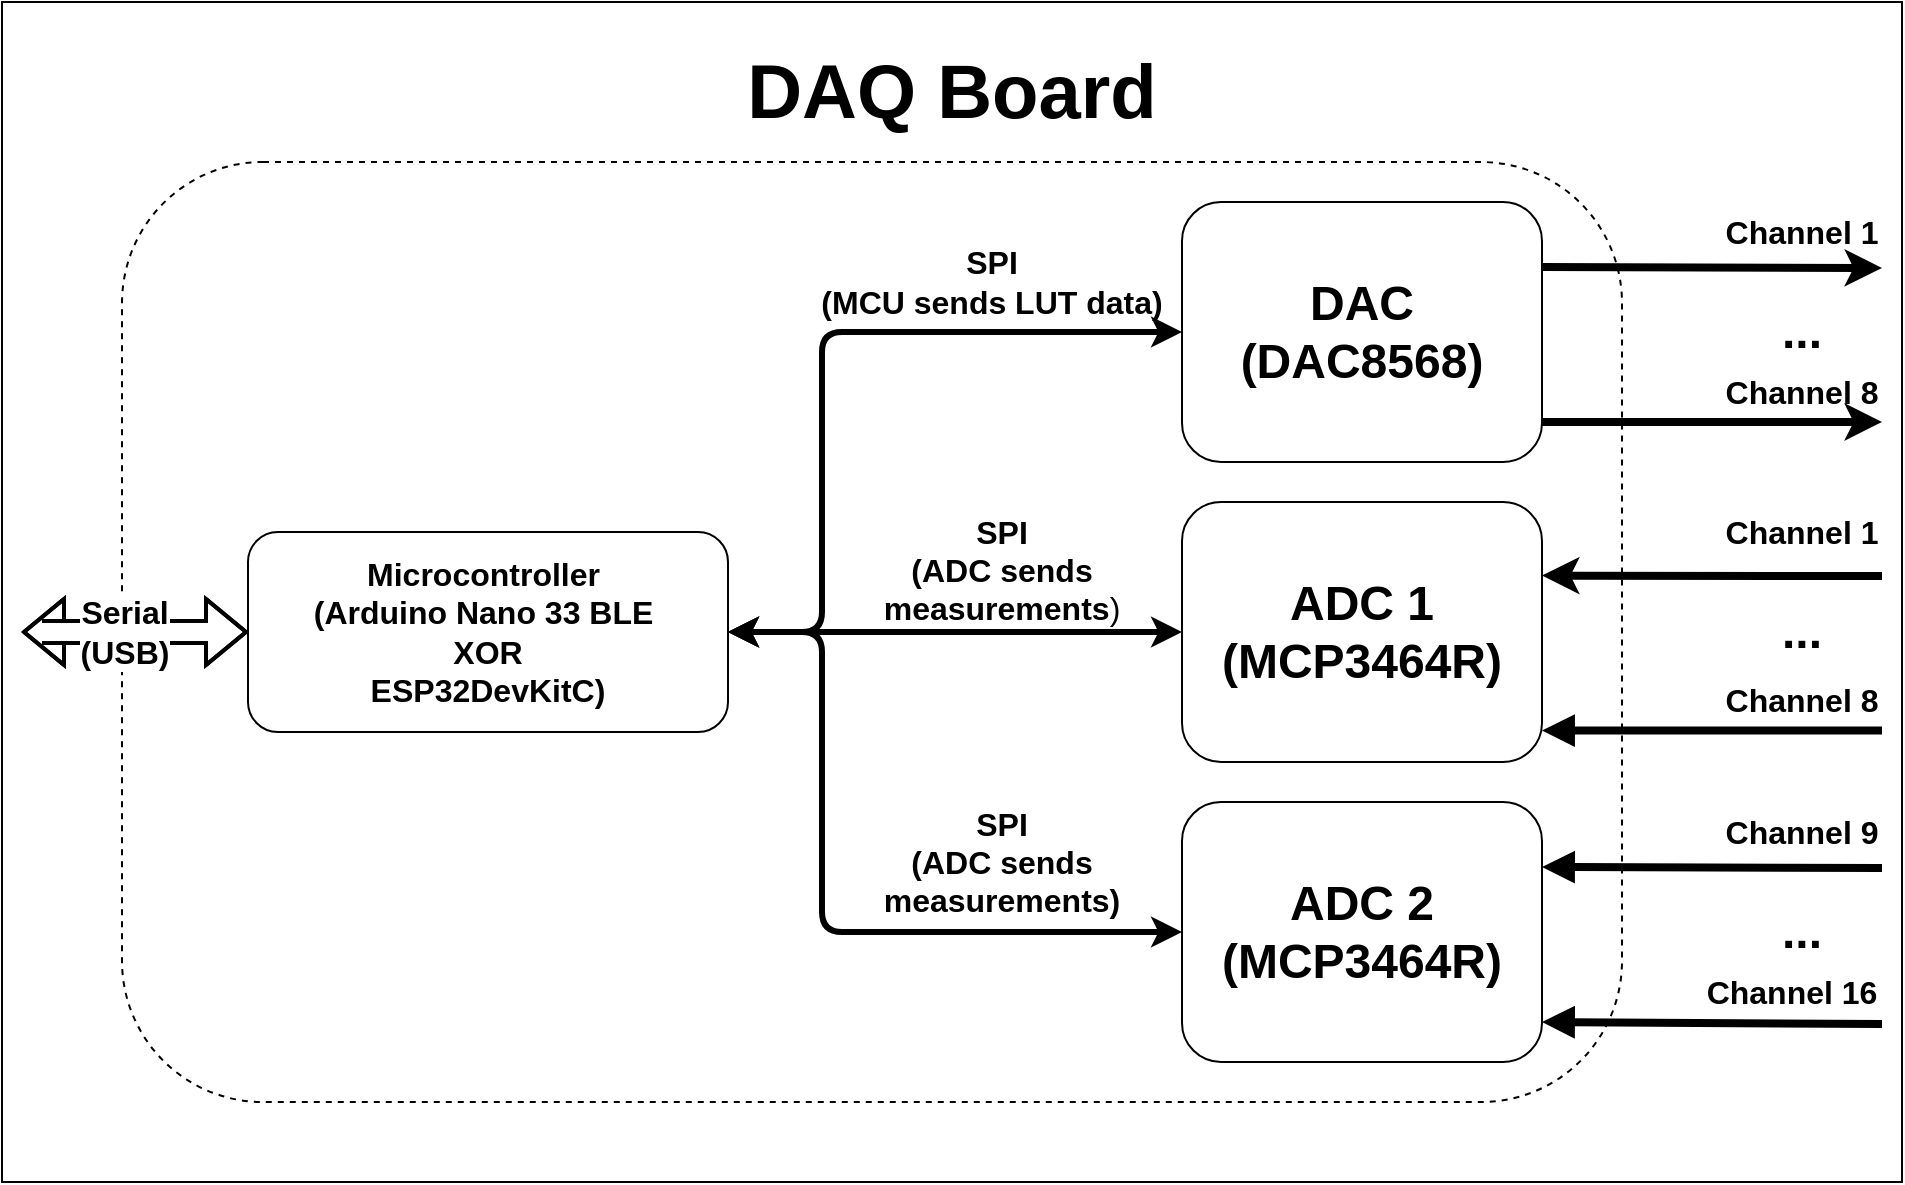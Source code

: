 <mxfile version="20.3.0" type="device"><diagram id="_Zj3t684TIMWJXiV3_MU" name="Page-1"><mxGraphModel dx="1221" dy="764" grid="1" gridSize="10" guides="1" tooltips="1" connect="1" arrows="1" fold="1" page="1" pageScale="1" pageWidth="827" pageHeight="1169" math="0" shadow="0"><root><mxCell id="0"/><mxCell id="1" parent="0"/><mxCell id="XH7I8SCoVPjoeCJLx_Ha-36" value="" style="rounded=0;whiteSpace=wrap;html=1;fontSize=24;" vertex="1" parent="1"><mxGeometry x="50" y="60" width="950" height="590" as="geometry"/></mxCell><mxCell id="XH7I8SCoVPjoeCJLx_Ha-34" value="" style="rounded=1;whiteSpace=wrap;html=1;fontSize=24;dashed=1;" vertex="1" parent="1"><mxGeometry x="110" y="140" width="750" height="470" as="geometry"/></mxCell><mxCell id="XH7I8SCoVPjoeCJLx_Ha-1" value="&lt;b style=&quot;font-size: 16px;&quot;&gt;Microcontroller&amp;nbsp;&lt;br&gt;(Arduino Nano 33 BLE&amp;nbsp;&lt;br&gt;XOR&lt;br&gt;ESP32DevKitC)&lt;/b&gt;" style="rounded=1;whiteSpace=wrap;html=1;" vertex="1" parent="1"><mxGeometry x="173" y="325" width="240" height="100" as="geometry"/></mxCell><mxCell id="XH7I8SCoVPjoeCJLx_Ha-3" value="" style="shape=flexArrow;endArrow=classic;startArrow=classic;html=1;rounded=0;fontSize=16;entryX=0;entryY=0.5;entryDx=0;entryDy=0;strokeWidth=2;" edge="1" parent="1" target="XH7I8SCoVPjoeCJLx_Ha-1"><mxGeometry width="100" height="100" relative="1" as="geometry"><mxPoint x="60" y="375" as="sourcePoint"/><mxPoint x="110" y="385" as="targetPoint"/><Array as="points"><mxPoint x="70" y="375"/></Array></mxGeometry></mxCell><mxCell id="XH7I8SCoVPjoeCJLx_Ha-4" value="&lt;b&gt;Serial&lt;br&gt;(USB)&lt;/b&gt;" style="edgeLabel;html=1;align=center;verticalAlign=middle;resizable=0;points=[];fontSize=16;" vertex="1" connectable="0" parent="XH7I8SCoVPjoeCJLx_Ha-3"><mxGeometry x="0.109" y="-1" relative="1" as="geometry"><mxPoint x="-12" y="-1" as="offset"/></mxGeometry></mxCell><mxCell id="XH7I8SCoVPjoeCJLx_Ha-5" value="&lt;font style=&quot;font-size: 24px;&quot;&gt;&lt;b&gt;DAC&lt;/b&gt;&lt;b&gt;&lt;br&gt;(DAC8568)&lt;br&gt;&lt;/b&gt;&lt;/font&gt;" style="rounded=1;whiteSpace=wrap;html=1;fontSize=16;" vertex="1" parent="1"><mxGeometry x="640" y="160" width="180" height="130" as="geometry"/></mxCell><mxCell id="XH7I8SCoVPjoeCJLx_Ha-6" value="&lt;font style=&quot;font-size: 24px;&quot;&gt;&lt;b&gt;ADC 1&lt;/b&gt;&lt;b&gt;&lt;br&gt;(MCP3464R)&lt;br&gt;&lt;/b&gt;&lt;/font&gt;" style="rounded=1;whiteSpace=wrap;html=1;fontSize=16;" vertex="1" parent="1"><mxGeometry x="640" y="310" width="180" height="130" as="geometry"/></mxCell><mxCell id="XH7I8SCoVPjoeCJLx_Ha-8" value="&lt;font style=&quot;font-size: 24px;&quot;&gt;&lt;b&gt;ADC 2&lt;br&gt;&lt;/b&gt;&lt;b&gt;(MCP3464R)&lt;br&gt;&lt;/b&gt;&lt;/font&gt;" style="rounded=1;whiteSpace=wrap;html=1;fontSize=16;" vertex="1" parent="1"><mxGeometry x="640" y="460" width="180" height="130" as="geometry"/></mxCell><mxCell id="XH7I8SCoVPjoeCJLx_Ha-10" value="" style="endArrow=classic;startArrow=classic;html=1;rounded=1;fontSize=16;exitX=1;exitY=0.5;exitDx=0;exitDy=0;entryX=0;entryY=0.5;entryDx=0;entryDy=0;strokeWidth=3;" edge="1" parent="1" source="XH7I8SCoVPjoeCJLx_Ha-1" target="XH7I8SCoVPjoeCJLx_Ha-5"><mxGeometry width="50" height="50" relative="1" as="geometry"><mxPoint x="440" y="500" as="sourcePoint"/><mxPoint x="490" y="450" as="targetPoint"/><Array as="points"><mxPoint x="460" y="375"/><mxPoint x="460" y="320"/><mxPoint x="460" y="225"/></Array></mxGeometry></mxCell><mxCell id="XH7I8SCoVPjoeCJLx_Ha-11" value="" style="endArrow=classic;startArrow=classic;html=1;rounded=1;fontSize=16;exitX=1;exitY=0.5;exitDx=0;exitDy=0;entryX=0;entryY=0.5;entryDx=0;entryDy=0;strokeWidth=3;" edge="1" parent="1" source="XH7I8SCoVPjoeCJLx_Ha-1" target="XH7I8SCoVPjoeCJLx_Ha-6"><mxGeometry width="50" height="50" relative="1" as="geometry"><mxPoint x="440" y="450" as="sourcePoint"/><mxPoint x="490" y="400" as="targetPoint"/></mxGeometry></mxCell><mxCell id="XH7I8SCoVPjoeCJLx_Ha-12" value="" style="endArrow=classic;startArrow=classic;html=1;rounded=1;fontSize=16;exitX=1;exitY=0.5;exitDx=0;exitDy=0;entryX=0;entryY=0.5;entryDx=0;entryDy=0;strokeWidth=3;" edge="1" parent="1" source="XH7I8SCoVPjoeCJLx_Ha-1" target="XH7I8SCoVPjoeCJLx_Ha-8"><mxGeometry width="50" height="50" relative="1" as="geometry"><mxPoint x="430" y="480" as="sourcePoint"/><mxPoint x="480" y="430" as="targetPoint"/><Array as="points"><mxPoint x="460" y="375"/><mxPoint x="460" y="525"/></Array></mxGeometry></mxCell><mxCell id="XH7I8SCoVPjoeCJLx_Ha-13" value="&lt;b&gt;SPI&lt;br&gt;(MCU sends LUT data)&lt;/b&gt;" style="text;html=1;strokeColor=none;fillColor=none;align=center;verticalAlign=middle;whiteSpace=wrap;rounded=0;fontSize=16;" vertex="1" parent="1"><mxGeometry x="450" y="180" width="190" height="40" as="geometry"/></mxCell><mxCell id="XH7I8SCoVPjoeCJLx_Ha-16" value="&lt;b&gt;SPI&lt;br&gt;(ADC sends measurements&lt;/b&gt;)" style="text;html=1;strokeColor=none;fillColor=none;align=center;verticalAlign=middle;whiteSpace=wrap;rounded=0;fontSize=16;" vertex="1" parent="1"><mxGeometry x="470" y="324.31" width="160" height="40" as="geometry"/></mxCell><mxCell id="XH7I8SCoVPjoeCJLx_Ha-17" value="SPI&lt;br&gt;(ADC sends measurements)" style="text;html=1;strokeColor=none;fillColor=none;align=center;verticalAlign=middle;whiteSpace=wrap;rounded=0;fontSize=16;fontStyle=1" vertex="1" parent="1"><mxGeometry x="470" y="470" width="160" height="40" as="geometry"/></mxCell><mxCell id="XH7I8SCoVPjoeCJLx_Ha-18" value="" style="endArrow=classic;html=1;rounded=0;fontSize=16;exitX=1;exitY=0.25;exitDx=0;exitDy=0;strokeWidth=4;" edge="1" parent="1" source="XH7I8SCoVPjoeCJLx_Ha-5"><mxGeometry width="50" height="50" relative="1" as="geometry"><mxPoint x="850" y="250" as="sourcePoint"/><mxPoint x="990" y="193" as="targetPoint"/></mxGeometry></mxCell><mxCell id="XH7I8SCoVPjoeCJLx_Ha-19" value="Channel 1" style="text;html=1;strokeColor=none;fillColor=none;align=center;verticalAlign=middle;whiteSpace=wrap;rounded=0;fontSize=16;fontStyle=1" vertex="1" parent="1"><mxGeometry x="910" y="160" width="80" height="30" as="geometry"/></mxCell><mxCell id="XH7I8SCoVPjoeCJLx_Ha-20" value="" style="endArrow=classic;html=1;rounded=0;fontSize=16;exitX=1;exitY=0.25;exitDx=0;exitDy=0;strokeWidth=4;" edge="1" parent="1"><mxGeometry width="50" height="50" relative="1" as="geometry"><mxPoint x="820" y="270" as="sourcePoint"/><mxPoint x="990" y="270" as="targetPoint"/></mxGeometry></mxCell><mxCell id="XH7I8SCoVPjoeCJLx_Ha-21" value="Channel 8" style="text;html=1;strokeColor=none;fillColor=none;align=center;verticalAlign=middle;whiteSpace=wrap;rounded=0;fontSize=16;fontStyle=1" vertex="1" parent="1"><mxGeometry x="910" y="240" width="80" height="30" as="geometry"/></mxCell><mxCell id="XH7I8SCoVPjoeCJLx_Ha-22" value="&lt;font style=&quot;font-size: 24px;&quot;&gt;&lt;b&gt;...&lt;/b&gt;&lt;/font&gt;" style="text;html=1;strokeColor=none;fillColor=none;align=center;verticalAlign=middle;whiteSpace=wrap;rounded=0;fontSize=16;" vertex="1" parent="1"><mxGeometry x="920" y="210" width="60" height="30" as="geometry"/></mxCell><mxCell id="XH7I8SCoVPjoeCJLx_Ha-23" value="" style="endArrow=none;html=1;rounded=0;fontSize=16;exitX=1;exitY=0.25;exitDx=0;exitDy=0;strokeWidth=4;startArrow=classic;startFill=1;endFill=0;" edge="1" parent="1"><mxGeometry width="50" height="50" relative="1" as="geometry"><mxPoint x="820" y="346.81" as="sourcePoint"/><mxPoint x="990" y="347" as="targetPoint"/></mxGeometry></mxCell><mxCell id="XH7I8SCoVPjoeCJLx_Ha-24" value="Channel 1" style="text;html=1;strokeColor=none;fillColor=none;align=center;verticalAlign=middle;whiteSpace=wrap;rounded=0;fontSize=16;fontStyle=1" vertex="1" parent="1"><mxGeometry x="910" y="310" width="80" height="30" as="geometry"/></mxCell><mxCell id="XH7I8SCoVPjoeCJLx_Ha-25" value="" style="endArrow=none;html=1;rounded=0;fontSize=16;exitX=1;exitY=0.25;exitDx=0;exitDy=0;strokeWidth=4;startArrow=block;startFill=1;endFill=0;entryX=1;entryY=1;entryDx=0;entryDy=0;" edge="1" parent="1" target="XH7I8SCoVPjoeCJLx_Ha-26"><mxGeometry width="50" height="50" relative="1" as="geometry"><mxPoint x="820" y="424.31" as="sourcePoint"/><mxPoint x="900" y="424.81" as="targetPoint"/></mxGeometry></mxCell><mxCell id="XH7I8SCoVPjoeCJLx_Ha-26" value="Channel 8" style="text;html=1;strokeColor=none;fillColor=none;align=center;verticalAlign=middle;whiteSpace=wrap;rounded=0;fontSize=16;fontStyle=1" vertex="1" parent="1"><mxGeometry x="910" y="394.31" width="80" height="30" as="geometry"/></mxCell><mxCell id="XH7I8SCoVPjoeCJLx_Ha-27" value="&lt;font style=&quot;font-size: 24px;&quot;&gt;&lt;b&gt;...&lt;/b&gt;&lt;/font&gt;" style="text;html=1;strokeColor=none;fillColor=none;align=center;verticalAlign=middle;whiteSpace=wrap;rounded=0;fontSize=16;" vertex="1" parent="1"><mxGeometry x="920" y="362.84" width="60" height="24.31" as="geometry"/></mxCell><mxCell id="XH7I8SCoVPjoeCJLx_Ha-28" value="" style="endArrow=none;html=1;rounded=0;fontSize=16;exitX=1;exitY=0.25;exitDx=0;exitDy=0;strokeWidth=4;startArrow=block;startFill=1;endFill=0;" edge="1" parent="1"><mxGeometry width="50" height="50" relative="1" as="geometry"><mxPoint x="820" y="492.5" as="sourcePoint"/><mxPoint x="990" y="493" as="targetPoint"/></mxGeometry></mxCell><mxCell id="XH7I8SCoVPjoeCJLx_Ha-29" value="Channel 9" style="text;html=1;strokeColor=none;fillColor=none;align=center;verticalAlign=middle;whiteSpace=wrap;rounded=0;fontSize=16;fontStyle=1" vertex="1" parent="1"><mxGeometry x="910" y="460" width="80" height="30" as="geometry"/></mxCell><mxCell id="XH7I8SCoVPjoeCJLx_Ha-30" value="" style="endArrow=none;html=1;rounded=0;fontSize=16;exitX=1;exitY=0.25;exitDx=0;exitDy=0;strokeWidth=4;startArrow=block;startFill=1;endFill=0;" edge="1" parent="1"><mxGeometry width="50" height="50" relative="1" as="geometry"><mxPoint x="820" y="570" as="sourcePoint"/><mxPoint x="990" y="571" as="targetPoint"/></mxGeometry></mxCell><mxCell id="XH7I8SCoVPjoeCJLx_Ha-31" value="Channel 16" style="text;html=1;strokeColor=none;fillColor=none;align=center;verticalAlign=middle;whiteSpace=wrap;rounded=0;fontSize=16;fontStyle=1" vertex="1" parent="1"><mxGeometry x="900" y="540" width="90" height="30" as="geometry"/></mxCell><mxCell id="XH7I8SCoVPjoeCJLx_Ha-32" value="&lt;font style=&quot;font-size: 24px;&quot;&gt;&lt;b&gt;...&lt;/b&gt;&lt;/font&gt;" style="text;html=1;strokeColor=none;fillColor=none;align=center;verticalAlign=middle;whiteSpace=wrap;rounded=0;fontSize=16;" vertex="1" parent="1"><mxGeometry x="920" y="510" width="60" height="30" as="geometry"/></mxCell><mxCell id="XH7I8SCoVPjoeCJLx_Ha-37" value="&lt;font style=&quot;font-size: 38px;&quot;&gt;&lt;b&gt;DAQ Board&lt;/b&gt;&lt;/font&gt;" style="text;html=1;strokeColor=none;fillColor=none;align=center;verticalAlign=middle;whiteSpace=wrap;rounded=0;fontSize=24;" vertex="1" parent="1"><mxGeometry x="420" y="90" width="210" height="30" as="geometry"/></mxCell></root></mxGraphModel></diagram></mxfile>